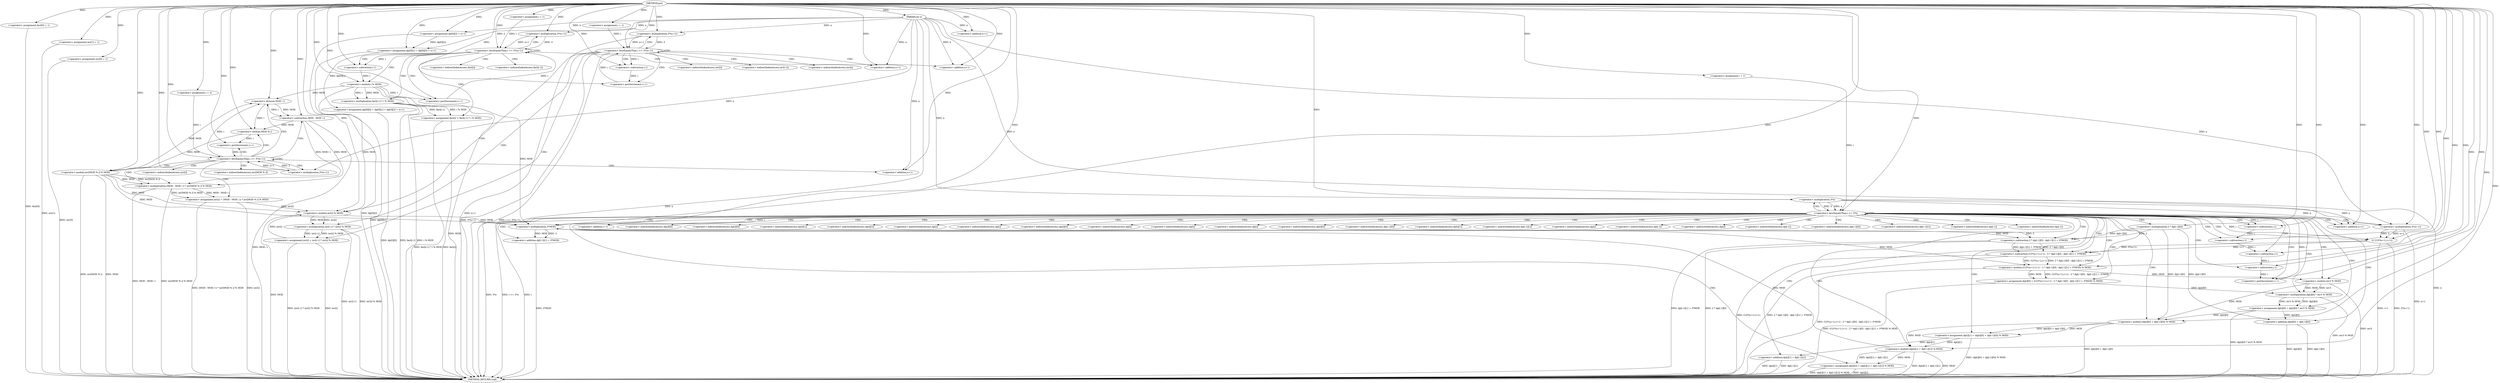 digraph "pre" {  
"1000125" [label = "(METHOD,pre)" ]
"1000360" [label = "(METHOD_RETURN,void)" ]
"1000126" [label = "(PARAM,int n)" ]
"1000128" [label = "(<operator>.assignment,dp[0][0] = dp[0][1] = dp[0][2] = n+1)" ]
"1000149" [label = "(<operator>.assignment,fact[0] = 1)" ]
"1000181" [label = "(<operator>.assignment,inv[1] = 1)" ]
"1000217" [label = "(<operator>.assignment,inv[0] = 1)" ]
"1000156" [label = "(<operator>.assignment,i = 1)" ]
"1000159" [label = "(<operator>.lessEqualsThan,i <= 3*(n+1))" ]
"1000166" [label = "(<operator>.postIncrement,i++)" ]
"1000168" [label = "(<operator>.assignment,fact[i] = fact[i-1] * i % MOD)" ]
"1000188" [label = "(<operator>.assignment,i = 2)" ]
"1000191" [label = "(<operator>.lessEqualsThan,i <= 3*(n+1))" ]
"1000198" [label = "(<operator>.postIncrement,i++)" ]
"1000200" [label = "(<operator>.assignment,inv[i] = (MOD - MOD / i) * inv[MOD % i] % MOD)" ]
"1000224" [label = "(<operator>.assignment,i = 1)" ]
"1000227" [label = "(<operator>.lessEqualsThan,i <= 3*(n+1))" ]
"1000234" [label = "(<operator>.postIncrement,i++)" ]
"1000236" [label = "(<operator>.assignment,inv[i] = inv[i-1] * inv[i] % MOD)" ]
"1000253" [label = "(<operator>.assignment,i = 1)" ]
"1000256" [label = "(<operator>.lessEqualsThan,i <= 3*n)" ]
"1000261" [label = "(<operator>.postIncrement,i++)" ]
"1000134" [label = "(<operator>.assignment,dp[0][1] = dp[0][2] = n+1)" ]
"1000264" [label = "(<operator>.assignment,dp[i][0] = (C(3*(n+1),i+1) - 2 * dp[i-1][0] - dp[i-1][1] + 3*MOD) % MOD)" ]
"1000303" [label = "(<operator>.assignment,dp[i][0] = dp[i][0] * inv3 % MOD)" ]
"1000318" [label = "(<operator>.assignment,dp[i][1] = (dp[i][0] + dp[i-1][0]) % MOD)" ]
"1000339" [label = "(<operator>.assignment,dp[i][2] = (dp[i][1] + dp[i-1][1]) % MOD)" ]
"1000140" [label = "(<operator>.assignment,dp[0][2] = n+1)" ]
"1000161" [label = "(<operator>.multiplication,3*(n+1))" ]
"1000172" [label = "(<operator>.multiplication,fact[i-1] * i % MOD)" ]
"1000193" [label = "(<operator>.multiplication,3*(n+1))" ]
"1000204" [label = "(<operator>.multiplication,(MOD - MOD / i) * inv[MOD % i] % MOD)" ]
"1000229" [label = "(<operator>.multiplication,3*(n+1))" ]
"1000240" [label = "(<operator>.multiplication,inv[i-1] * inv[i] % MOD)" ]
"1000258" [label = "(<operator>.multiplication,3*n)" ]
"1000146" [label = "(<operator>.addition,n+1)" ]
"1000163" [label = "(<operator>.addition,n+1)" ]
"1000178" [label = "(<operator>.modulo,i % MOD)" ]
"1000195" [label = "(<operator>.addition,n+1)" ]
"1000205" [label = "(<operator>.subtraction,MOD - MOD / i)" ]
"1000210" [label = "(<operator>.modulo,inv[MOD % i] % MOD)" ]
"1000231" [label = "(<operator>.addition,n+1)" ]
"1000246" [label = "(<operator>.modulo,inv[i] % MOD)" ]
"1000270" [label = "(<operator>.modulo,(C(3*(n+1),i+1) - 2 * dp[i-1][0] - dp[i-1][1] + 3*MOD) % MOD)" ]
"1000309" [label = "(<operator>.multiplication,dp[i][0] * inv3 % MOD)" ]
"1000324" [label = "(<operator>.modulo,(dp[i][0] + dp[i-1][0]) % MOD)" ]
"1000345" [label = "(<operator>.modulo,(dp[i][1] + dp[i-1][1]) % MOD)" ]
"1000175" [label = "(<operator>.subtraction,i-1)" ]
"1000207" [label = "(<operator>.division,MOD / i)" ]
"1000243" [label = "(<operator>.subtraction,i-1)" ]
"1000271" [label = "(<operator>.subtraction,C(3*(n+1),i+1) - 2 * dp[i-1][0] - dp[i-1][1] + 3*MOD)" ]
"1000315" [label = "(<operator>.modulo,inv3 % MOD)" ]
"1000325" [label = "(<operator>.addition,dp[i][0] + dp[i-1][0])" ]
"1000346" [label = "(<operator>.addition,dp[i][1] + dp[i-1][1])" ]
"1000213" [label = "(<operator>.modulo,MOD % i)" ]
"1000272" [label = "(C,C(3*(n+1),i+1))" ]
"1000281" [label = "(<operator>.subtraction,2 * dp[i-1][0] - dp[i-1][1] + 3*MOD)" ]
"1000273" [label = "(<operator>.multiplication,3*(n+1))" ]
"1000278" [label = "(<operator>.addition,i+1)" ]
"1000282" [label = "(<operator>.multiplication,2 * dp[i-1][0])" ]
"1000291" [label = "(<operator>.addition,dp[i-1][1] + 3*MOD)" ]
"1000275" [label = "(<operator>.addition,n+1)" ]
"1000299" [label = "(<operator>.multiplication,3*MOD)" ]
"1000334" [label = "(<operator>.subtraction,i-1)" ]
"1000355" [label = "(<operator>.subtraction,i-1)" ]
"1000287" [label = "(<operator>.subtraction,i-1)" ]
"1000295" [label = "(<operator>.subtraction,i-1)" ]
"1000169" [label = "(<operator>.indirectIndexAccess,fact[i])" ]
"1000201" [label = "(<operator>.indirectIndexAccess,inv[i])" ]
"1000237" [label = "(<operator>.indirectIndexAccess,inv[i])" ]
"1000173" [label = "(<operator>.indirectIndexAccess,fact[i-1])" ]
"1000241" [label = "(<operator>.indirectIndexAccess,inv[i-1])" ]
"1000265" [label = "(<operator>.indirectIndexAccess,dp[i][0])" ]
"1000304" [label = "(<operator>.indirectIndexAccess,dp[i][0])" ]
"1000319" [label = "(<operator>.indirectIndexAccess,dp[i][1])" ]
"1000340" [label = "(<operator>.indirectIndexAccess,dp[i][2])" ]
"1000211" [label = "(<operator>.indirectIndexAccess,inv[MOD % i])" ]
"1000247" [label = "(<operator>.indirectIndexAccess,inv[i])" ]
"1000266" [label = "(<operator>.indirectIndexAccess,dp[i])" ]
"1000305" [label = "(<operator>.indirectIndexAccess,dp[i])" ]
"1000310" [label = "(<operator>.indirectIndexAccess,dp[i][0])" ]
"1000320" [label = "(<operator>.indirectIndexAccess,dp[i])" ]
"1000341" [label = "(<operator>.indirectIndexAccess,dp[i])" ]
"1000311" [label = "(<operator>.indirectIndexAccess,dp[i])" ]
"1000326" [label = "(<operator>.indirectIndexAccess,dp[i][0])" ]
"1000331" [label = "(<operator>.indirectIndexAccess,dp[i-1][0])" ]
"1000347" [label = "(<operator>.indirectIndexAccess,dp[i][1])" ]
"1000352" [label = "(<operator>.indirectIndexAccess,dp[i-1][1])" ]
"1000327" [label = "(<operator>.indirectIndexAccess,dp[i])" ]
"1000332" [label = "(<operator>.indirectIndexAccess,dp[i-1])" ]
"1000348" [label = "(<operator>.indirectIndexAccess,dp[i])" ]
"1000353" [label = "(<operator>.indirectIndexAccess,dp[i-1])" ]
"1000284" [label = "(<operator>.indirectIndexAccess,dp[i-1][0])" ]
"1000292" [label = "(<operator>.indirectIndexAccess,dp[i-1][1])" ]
"1000285" [label = "(<operator>.indirectIndexAccess,dp[i-1])" ]
"1000293" [label = "(<operator>.indirectIndexAccess,dp[i-1])" ]
  "1000126" -> "1000360"  [ label = "DDG: n"] 
  "1000128" -> "1000360"  [ label = "DDG: dp[0][0]"] 
  "1000134" -> "1000360"  [ label = "DDG: dp[0][1]"] 
  "1000140" -> "1000360"  [ label = "DDG: dp[0][2]"] 
  "1000149" -> "1000360"  [ label = "DDG: fact[0]"] 
  "1000181" -> "1000360"  [ label = "DDG: inv[1]"] 
  "1000217" -> "1000360"  [ label = "DDG: inv[0]"] 
  "1000229" -> "1000360"  [ label = "DDG: n+1"] 
  "1000227" -> "1000360"  [ label = "DDG: 3*(n+1)"] 
  "1000227" -> "1000360"  [ label = "DDG: i <= 3*(n+1)"] 
  "1000256" -> "1000360"  [ label = "DDG: i"] 
  "1000258" -> "1000360"  [ label = "DDG: n"] 
  "1000256" -> "1000360"  [ label = "DDG: 3*n"] 
  "1000256" -> "1000360"  [ label = "DDG: i <= 3*n"] 
  "1000273" -> "1000360"  [ label = "DDG: n+1"] 
  "1000272" -> "1000360"  [ label = "DDG: 3*(n+1)"] 
  "1000272" -> "1000360"  [ label = "DDG: i+1"] 
  "1000271" -> "1000360"  [ label = "DDG: C(3*(n+1),i+1)"] 
  "1000281" -> "1000360"  [ label = "DDG: 2 * dp[i-1][0]"] 
  "1000291" -> "1000360"  [ label = "DDG: 3*MOD"] 
  "1000281" -> "1000360"  [ label = "DDG: dp[i-1][1] + 3*MOD"] 
  "1000271" -> "1000360"  [ label = "DDG: 2 * dp[i-1][0] - dp[i-1][1] + 3*MOD"] 
  "1000270" -> "1000360"  [ label = "DDG: C(3*(n+1),i+1) - 2 * dp[i-1][0] - dp[i-1][1] + 3*MOD"] 
  "1000264" -> "1000360"  [ label = "DDG: (C(3*(n+1),i+1) - 2 * dp[i-1][0] - dp[i-1][1] + 3*MOD) % MOD"] 
  "1000309" -> "1000360"  [ label = "DDG: inv3 % MOD"] 
  "1000303" -> "1000360"  [ label = "DDG: dp[i][0] * inv3 % MOD"] 
  "1000325" -> "1000360"  [ label = "DDG: dp[i][0]"] 
  "1000325" -> "1000360"  [ label = "DDG: dp[i-1][0]"] 
  "1000324" -> "1000360"  [ label = "DDG: dp[i][0] + dp[i-1][0]"] 
  "1000318" -> "1000360"  [ label = "DDG: (dp[i][0] + dp[i-1][0]) % MOD"] 
  "1000339" -> "1000360"  [ label = "DDG: dp[i][2]"] 
  "1000346" -> "1000360"  [ label = "DDG: dp[i][1]"] 
  "1000346" -> "1000360"  [ label = "DDG: dp[i-1][1]"] 
  "1000345" -> "1000360"  [ label = "DDG: dp[i][1] + dp[i-1][1]"] 
  "1000345" -> "1000360"  [ label = "DDG: MOD"] 
  "1000339" -> "1000360"  [ label = "DDG: (dp[i][1] + dp[i-1][1]) % MOD"] 
  "1000236" -> "1000360"  [ label = "DDG: inv[i]"] 
  "1000240" -> "1000360"  [ label = "DDG: inv[i-1]"] 
  "1000246" -> "1000360"  [ label = "DDG: MOD"] 
  "1000240" -> "1000360"  [ label = "DDG: inv[i] % MOD"] 
  "1000236" -> "1000360"  [ label = "DDG: inv[i-1] * inv[i] % MOD"] 
  "1000200" -> "1000360"  [ label = "DDG: inv[i]"] 
  "1000205" -> "1000360"  [ label = "DDG: MOD / i"] 
  "1000204" -> "1000360"  [ label = "DDG: MOD - MOD / i"] 
  "1000210" -> "1000360"  [ label = "DDG: inv[MOD % i]"] 
  "1000210" -> "1000360"  [ label = "DDG: MOD"] 
  "1000204" -> "1000360"  [ label = "DDG: inv[MOD % i] % MOD"] 
  "1000200" -> "1000360"  [ label = "DDG: (MOD - MOD / i) * inv[MOD % i] % MOD"] 
  "1000168" -> "1000360"  [ label = "DDG: fact[i]"] 
  "1000172" -> "1000360"  [ label = "DDG: fact[i-1]"] 
  "1000178" -> "1000360"  [ label = "DDG: MOD"] 
  "1000172" -> "1000360"  [ label = "DDG: i % MOD"] 
  "1000168" -> "1000360"  [ label = "DDG: fact[i-1] * i % MOD"] 
  "1000315" -> "1000360"  [ label = "DDG: inv3"] 
  "1000125" -> "1000126"  [ label = "DDG: "] 
  "1000125" -> "1000149"  [ label = "DDG: "] 
  "1000125" -> "1000181"  [ label = "DDG: "] 
  "1000125" -> "1000217"  [ label = "DDG: "] 
  "1000134" -> "1000128"  [ label = "DDG: dp[0][1]"] 
  "1000125" -> "1000156"  [ label = "DDG: "] 
  "1000172" -> "1000168"  [ label = "DDG: i % MOD"] 
  "1000172" -> "1000168"  [ label = "DDG: fact[i-1]"] 
  "1000125" -> "1000188"  [ label = "DDG: "] 
  "1000204" -> "1000200"  [ label = "DDG: inv[MOD % i] % MOD"] 
  "1000204" -> "1000200"  [ label = "DDG: MOD - MOD / i"] 
  "1000125" -> "1000224"  [ label = "DDG: "] 
  "1000240" -> "1000236"  [ label = "DDG: inv[i] % MOD"] 
  "1000240" -> "1000236"  [ label = "DDG: inv[i-1]"] 
  "1000125" -> "1000253"  [ label = "DDG: "] 
  "1000140" -> "1000134"  [ label = "DDG: dp[0][2]"] 
  "1000125" -> "1000134"  [ label = "DDG: "] 
  "1000126" -> "1000134"  [ label = "DDG: n"] 
  "1000156" -> "1000159"  [ label = "DDG: i"] 
  "1000166" -> "1000159"  [ label = "DDG: i"] 
  "1000125" -> "1000159"  [ label = "DDG: "] 
  "1000161" -> "1000159"  [ label = "DDG: n+1"] 
  "1000161" -> "1000159"  [ label = "DDG: 3"] 
  "1000178" -> "1000166"  [ label = "DDG: i"] 
  "1000125" -> "1000166"  [ label = "DDG: "] 
  "1000188" -> "1000191"  [ label = "DDG: i"] 
  "1000198" -> "1000191"  [ label = "DDG: i"] 
  "1000125" -> "1000191"  [ label = "DDG: "] 
  "1000193" -> "1000191"  [ label = "DDG: n+1"] 
  "1000193" -> "1000191"  [ label = "DDG: 3"] 
  "1000213" -> "1000198"  [ label = "DDG: i"] 
  "1000125" -> "1000198"  [ label = "DDG: "] 
  "1000224" -> "1000227"  [ label = "DDG: i"] 
  "1000234" -> "1000227"  [ label = "DDG: i"] 
  "1000125" -> "1000227"  [ label = "DDG: "] 
  "1000229" -> "1000227"  [ label = "DDG: n+1"] 
  "1000229" -> "1000227"  [ label = "DDG: 3"] 
  "1000243" -> "1000234"  [ label = "DDG: i"] 
  "1000125" -> "1000234"  [ label = "DDG: "] 
  "1000253" -> "1000256"  [ label = "DDG: i"] 
  "1000261" -> "1000256"  [ label = "DDG: i"] 
  "1000125" -> "1000256"  [ label = "DDG: "] 
  "1000258" -> "1000256"  [ label = "DDG: n"] 
  "1000258" -> "1000256"  [ label = "DDG: 3"] 
  "1000355" -> "1000261"  [ label = "DDG: i"] 
  "1000125" -> "1000261"  [ label = "DDG: "] 
  "1000270" -> "1000264"  [ label = "DDG: MOD"] 
  "1000270" -> "1000264"  [ label = "DDG: C(3*(n+1),i+1) - 2 * dp[i-1][0] - dp[i-1][1] + 3*MOD"] 
  "1000309" -> "1000303"  [ label = "DDG: dp[i][0]"] 
  "1000309" -> "1000303"  [ label = "DDG: inv3 % MOD"] 
  "1000324" -> "1000318"  [ label = "DDG: dp[i][0] + dp[i-1][0]"] 
  "1000324" -> "1000318"  [ label = "DDG: MOD"] 
  "1000345" -> "1000339"  [ label = "DDG: MOD"] 
  "1000345" -> "1000339"  [ label = "DDG: dp[i][1] + dp[i-1][1]"] 
  "1000125" -> "1000140"  [ label = "DDG: "] 
  "1000126" -> "1000140"  [ label = "DDG: n"] 
  "1000125" -> "1000161"  [ label = "DDG: "] 
  "1000126" -> "1000161"  [ label = "DDG: n"] 
  "1000178" -> "1000172"  [ label = "DDG: i"] 
  "1000178" -> "1000172"  [ label = "DDG: MOD"] 
  "1000125" -> "1000193"  [ label = "DDG: "] 
  "1000126" -> "1000193"  [ label = "DDG: n"] 
  "1000205" -> "1000204"  [ label = "DDG: MOD / i"] 
  "1000205" -> "1000204"  [ label = "DDG: MOD"] 
  "1000210" -> "1000204"  [ label = "DDG: MOD"] 
  "1000210" -> "1000204"  [ label = "DDG: inv[MOD % i]"] 
  "1000125" -> "1000229"  [ label = "DDG: "] 
  "1000126" -> "1000229"  [ label = "DDG: n"] 
  "1000246" -> "1000240"  [ label = "DDG: inv[i]"] 
  "1000246" -> "1000240"  [ label = "DDG: MOD"] 
  "1000125" -> "1000258"  [ label = "DDG: "] 
  "1000126" -> "1000258"  [ label = "DDG: n"] 
  "1000126" -> "1000146"  [ label = "DDG: n"] 
  "1000125" -> "1000146"  [ label = "DDG: "] 
  "1000126" -> "1000163"  [ label = "DDG: n"] 
  "1000125" -> "1000163"  [ label = "DDG: "] 
  "1000175" -> "1000178"  [ label = "DDG: i"] 
  "1000125" -> "1000178"  [ label = "DDG: "] 
  "1000126" -> "1000195"  [ label = "DDG: n"] 
  "1000125" -> "1000195"  [ label = "DDG: "] 
  "1000207" -> "1000205"  [ label = "DDG: MOD"] 
  "1000125" -> "1000205"  [ label = "DDG: "] 
  "1000207" -> "1000205"  [ label = "DDG: i"] 
  "1000213" -> "1000210"  [ label = "DDG: MOD"] 
  "1000125" -> "1000210"  [ label = "DDG: "] 
  "1000126" -> "1000231"  [ label = "DDG: n"] 
  "1000125" -> "1000231"  [ label = "DDG: "] 
  "1000236" -> "1000246"  [ label = "DDG: inv[i]"] 
  "1000200" -> "1000246"  [ label = "DDG: inv[i]"] 
  "1000210" -> "1000246"  [ label = "DDG: MOD"] 
  "1000178" -> "1000246"  [ label = "DDG: MOD"] 
  "1000125" -> "1000246"  [ label = "DDG: "] 
  "1000271" -> "1000270"  [ label = "DDG: 2 * dp[i-1][0] - dp[i-1][1] + 3*MOD"] 
  "1000271" -> "1000270"  [ label = "DDG: C(3*(n+1),i+1)"] 
  "1000299" -> "1000270"  [ label = "DDG: MOD"] 
  "1000125" -> "1000270"  [ label = "DDG: "] 
  "1000264" -> "1000309"  [ label = "DDG: dp[i][0]"] 
  "1000315" -> "1000309"  [ label = "DDG: MOD"] 
  "1000315" -> "1000309"  [ label = "DDG: inv3"] 
  "1000282" -> "1000324"  [ label = "DDG: dp[i-1][0]"] 
  "1000303" -> "1000324"  [ label = "DDG: dp[i][0]"] 
  "1000315" -> "1000324"  [ label = "DDG: MOD"] 
  "1000125" -> "1000324"  [ label = "DDG: "] 
  "1000318" -> "1000345"  [ label = "DDG: dp[i][1]"] 
  "1000324" -> "1000345"  [ label = "DDG: MOD"] 
  "1000125" -> "1000345"  [ label = "DDG: "] 
  "1000159" -> "1000175"  [ label = "DDG: i"] 
  "1000125" -> "1000175"  [ label = "DDG: "] 
  "1000210" -> "1000207"  [ label = "DDG: MOD"] 
  "1000178" -> "1000207"  [ label = "DDG: MOD"] 
  "1000125" -> "1000207"  [ label = "DDG: "] 
  "1000191" -> "1000207"  [ label = "DDG: i"] 
  "1000227" -> "1000243"  [ label = "DDG: i"] 
  "1000125" -> "1000243"  [ label = "DDG: "] 
  "1000272" -> "1000271"  [ label = "DDG: 3*(n+1)"] 
  "1000272" -> "1000271"  [ label = "DDG: i+1"] 
  "1000281" -> "1000271"  [ label = "DDG: 2 * dp[i-1][0]"] 
  "1000281" -> "1000271"  [ label = "DDG: dp[i-1][1] + 3*MOD"] 
  "1000125" -> "1000315"  [ label = "DDG: "] 
  "1000270" -> "1000315"  [ label = "DDG: MOD"] 
  "1000303" -> "1000325"  [ label = "DDG: dp[i][0]"] 
  "1000282" -> "1000325"  [ label = "DDG: dp[i-1][0]"] 
  "1000318" -> "1000346"  [ label = "DDG: dp[i][1]"] 
  "1000205" -> "1000213"  [ label = "DDG: MOD"] 
  "1000125" -> "1000213"  [ label = "DDG: "] 
  "1000207" -> "1000213"  [ label = "DDG: i"] 
  "1000273" -> "1000272"  [ label = "DDG: 3"] 
  "1000273" -> "1000272"  [ label = "DDG: n+1"] 
  "1000256" -> "1000272"  [ label = "DDG: i"] 
  "1000125" -> "1000272"  [ label = "DDG: "] 
  "1000282" -> "1000281"  [ label = "DDG: 2"] 
  "1000282" -> "1000281"  [ label = "DDG: dp[i-1][0]"] 
  "1000299" -> "1000281"  [ label = "DDG: 3"] 
  "1000299" -> "1000281"  [ label = "DDG: MOD"] 
  "1000125" -> "1000273"  [ label = "DDG: "] 
  "1000258" -> "1000273"  [ label = "DDG: n"] 
  "1000126" -> "1000273"  [ label = "DDG: n"] 
  "1000256" -> "1000278"  [ label = "DDG: i"] 
  "1000125" -> "1000278"  [ label = "DDG: "] 
  "1000125" -> "1000282"  [ label = "DDG: "] 
  "1000299" -> "1000291"  [ label = "DDG: 3"] 
  "1000299" -> "1000291"  [ label = "DDG: MOD"] 
  "1000258" -> "1000275"  [ label = "DDG: n"] 
  "1000126" -> "1000275"  [ label = "DDG: n"] 
  "1000125" -> "1000275"  [ label = "DDG: "] 
  "1000125" -> "1000299"  [ label = "DDG: "] 
  "1000345" -> "1000299"  [ label = "DDG: MOD"] 
  "1000246" -> "1000299"  [ label = "DDG: MOD"] 
  "1000210" -> "1000299"  [ label = "DDG: MOD"] 
  "1000178" -> "1000299"  [ label = "DDG: MOD"] 
  "1000295" -> "1000334"  [ label = "DDG: i"] 
  "1000125" -> "1000334"  [ label = "DDG: "] 
  "1000334" -> "1000355"  [ label = "DDG: i"] 
  "1000125" -> "1000355"  [ label = "DDG: "] 
  "1000125" -> "1000287"  [ label = "DDG: "] 
  "1000256" -> "1000287"  [ label = "DDG: i"] 
  "1000287" -> "1000295"  [ label = "DDG: i"] 
  "1000125" -> "1000295"  [ label = "DDG: "] 
  "1000159" -> "1000161"  [ label = "CDG: "] 
  "1000159" -> "1000166"  [ label = "CDG: "] 
  "1000159" -> "1000175"  [ label = "CDG: "] 
  "1000159" -> "1000172"  [ label = "CDG: "] 
  "1000159" -> "1000169"  [ label = "CDG: "] 
  "1000159" -> "1000163"  [ label = "CDG: "] 
  "1000159" -> "1000168"  [ label = "CDG: "] 
  "1000159" -> "1000178"  [ label = "CDG: "] 
  "1000159" -> "1000159"  [ label = "CDG: "] 
  "1000159" -> "1000173"  [ label = "CDG: "] 
  "1000191" -> "1000200"  [ label = "CDG: "] 
  "1000191" -> "1000211"  [ label = "CDG: "] 
  "1000191" -> "1000191"  [ label = "CDG: "] 
  "1000191" -> "1000204"  [ label = "CDG: "] 
  "1000191" -> "1000210"  [ label = "CDG: "] 
  "1000191" -> "1000201"  [ label = "CDG: "] 
  "1000191" -> "1000198"  [ label = "CDG: "] 
  "1000191" -> "1000195"  [ label = "CDG: "] 
  "1000191" -> "1000213"  [ label = "CDG: "] 
  "1000191" -> "1000207"  [ label = "CDG: "] 
  "1000191" -> "1000205"  [ label = "CDG: "] 
  "1000191" -> "1000193"  [ label = "CDG: "] 
  "1000227" -> "1000227"  [ label = "CDG: "] 
  "1000227" -> "1000243"  [ label = "CDG: "] 
  "1000227" -> "1000236"  [ label = "CDG: "] 
  "1000227" -> "1000240"  [ label = "CDG: "] 
  "1000227" -> "1000247"  [ label = "CDG: "] 
  "1000227" -> "1000246"  [ label = "CDG: "] 
  "1000227" -> "1000229"  [ label = "CDG: "] 
  "1000227" -> "1000234"  [ label = "CDG: "] 
  "1000227" -> "1000237"  [ label = "CDG: "] 
  "1000227" -> "1000231"  [ label = "CDG: "] 
  "1000227" -> "1000241"  [ label = "CDG: "] 
  "1000256" -> "1000305"  [ label = "CDG: "] 
  "1000256" -> "1000258"  [ label = "CDG: "] 
  "1000256" -> "1000332"  [ label = "CDG: "] 
  "1000256" -> "1000285"  [ label = "CDG: "] 
  "1000256" -> "1000315"  [ label = "CDG: "] 
  "1000256" -> "1000293"  [ label = "CDG: "] 
  "1000256" -> "1000310"  [ label = "CDG: "] 
  "1000256" -> "1000291"  [ label = "CDG: "] 
  "1000256" -> "1000345"  [ label = "CDG: "] 
  "1000256" -> "1000353"  [ label = "CDG: "] 
  "1000256" -> "1000281"  [ label = "CDG: "] 
  "1000256" -> "1000326"  [ label = "CDG: "] 
  "1000256" -> "1000318"  [ label = "CDG: "] 
  "1000256" -> "1000282"  [ label = "CDG: "] 
  "1000256" -> "1000355"  [ label = "CDG: "] 
  "1000256" -> "1000261"  [ label = "CDG: "] 
  "1000256" -> "1000284"  [ label = "CDG: "] 
  "1000256" -> "1000304"  [ label = "CDG: "] 
  "1000256" -> "1000311"  [ label = "CDG: "] 
  "1000256" -> "1000334"  [ label = "CDG: "] 
  "1000256" -> "1000348"  [ label = "CDG: "] 
  "1000256" -> "1000273"  [ label = "CDG: "] 
  "1000256" -> "1000320"  [ label = "CDG: "] 
  "1000256" -> "1000295"  [ label = "CDG: "] 
  "1000256" -> "1000270"  [ label = "CDG: "] 
  "1000256" -> "1000352"  [ label = "CDG: "] 
  "1000256" -> "1000292"  [ label = "CDG: "] 
  "1000256" -> "1000339"  [ label = "CDG: "] 
  "1000256" -> "1000341"  [ label = "CDG: "] 
  "1000256" -> "1000303"  [ label = "CDG: "] 
  "1000256" -> "1000340"  [ label = "CDG: "] 
  "1000256" -> "1000265"  [ label = "CDG: "] 
  "1000256" -> "1000324"  [ label = "CDG: "] 
  "1000256" -> "1000266"  [ label = "CDG: "] 
  "1000256" -> "1000309"  [ label = "CDG: "] 
  "1000256" -> "1000272"  [ label = "CDG: "] 
  "1000256" -> "1000299"  [ label = "CDG: "] 
  "1000256" -> "1000319"  [ label = "CDG: "] 
  "1000256" -> "1000346"  [ label = "CDG: "] 
  "1000256" -> "1000331"  [ label = "CDG: "] 
  "1000256" -> "1000271"  [ label = "CDG: "] 
  "1000256" -> "1000347"  [ label = "CDG: "] 
  "1000256" -> "1000327"  [ label = "CDG: "] 
  "1000256" -> "1000278"  [ label = "CDG: "] 
  "1000256" -> "1000325"  [ label = "CDG: "] 
  "1000256" -> "1000264"  [ label = "CDG: "] 
  "1000256" -> "1000287"  [ label = "CDG: "] 
  "1000256" -> "1000256"  [ label = "CDG: "] 
  "1000256" -> "1000275"  [ label = "CDG: "] 
}
